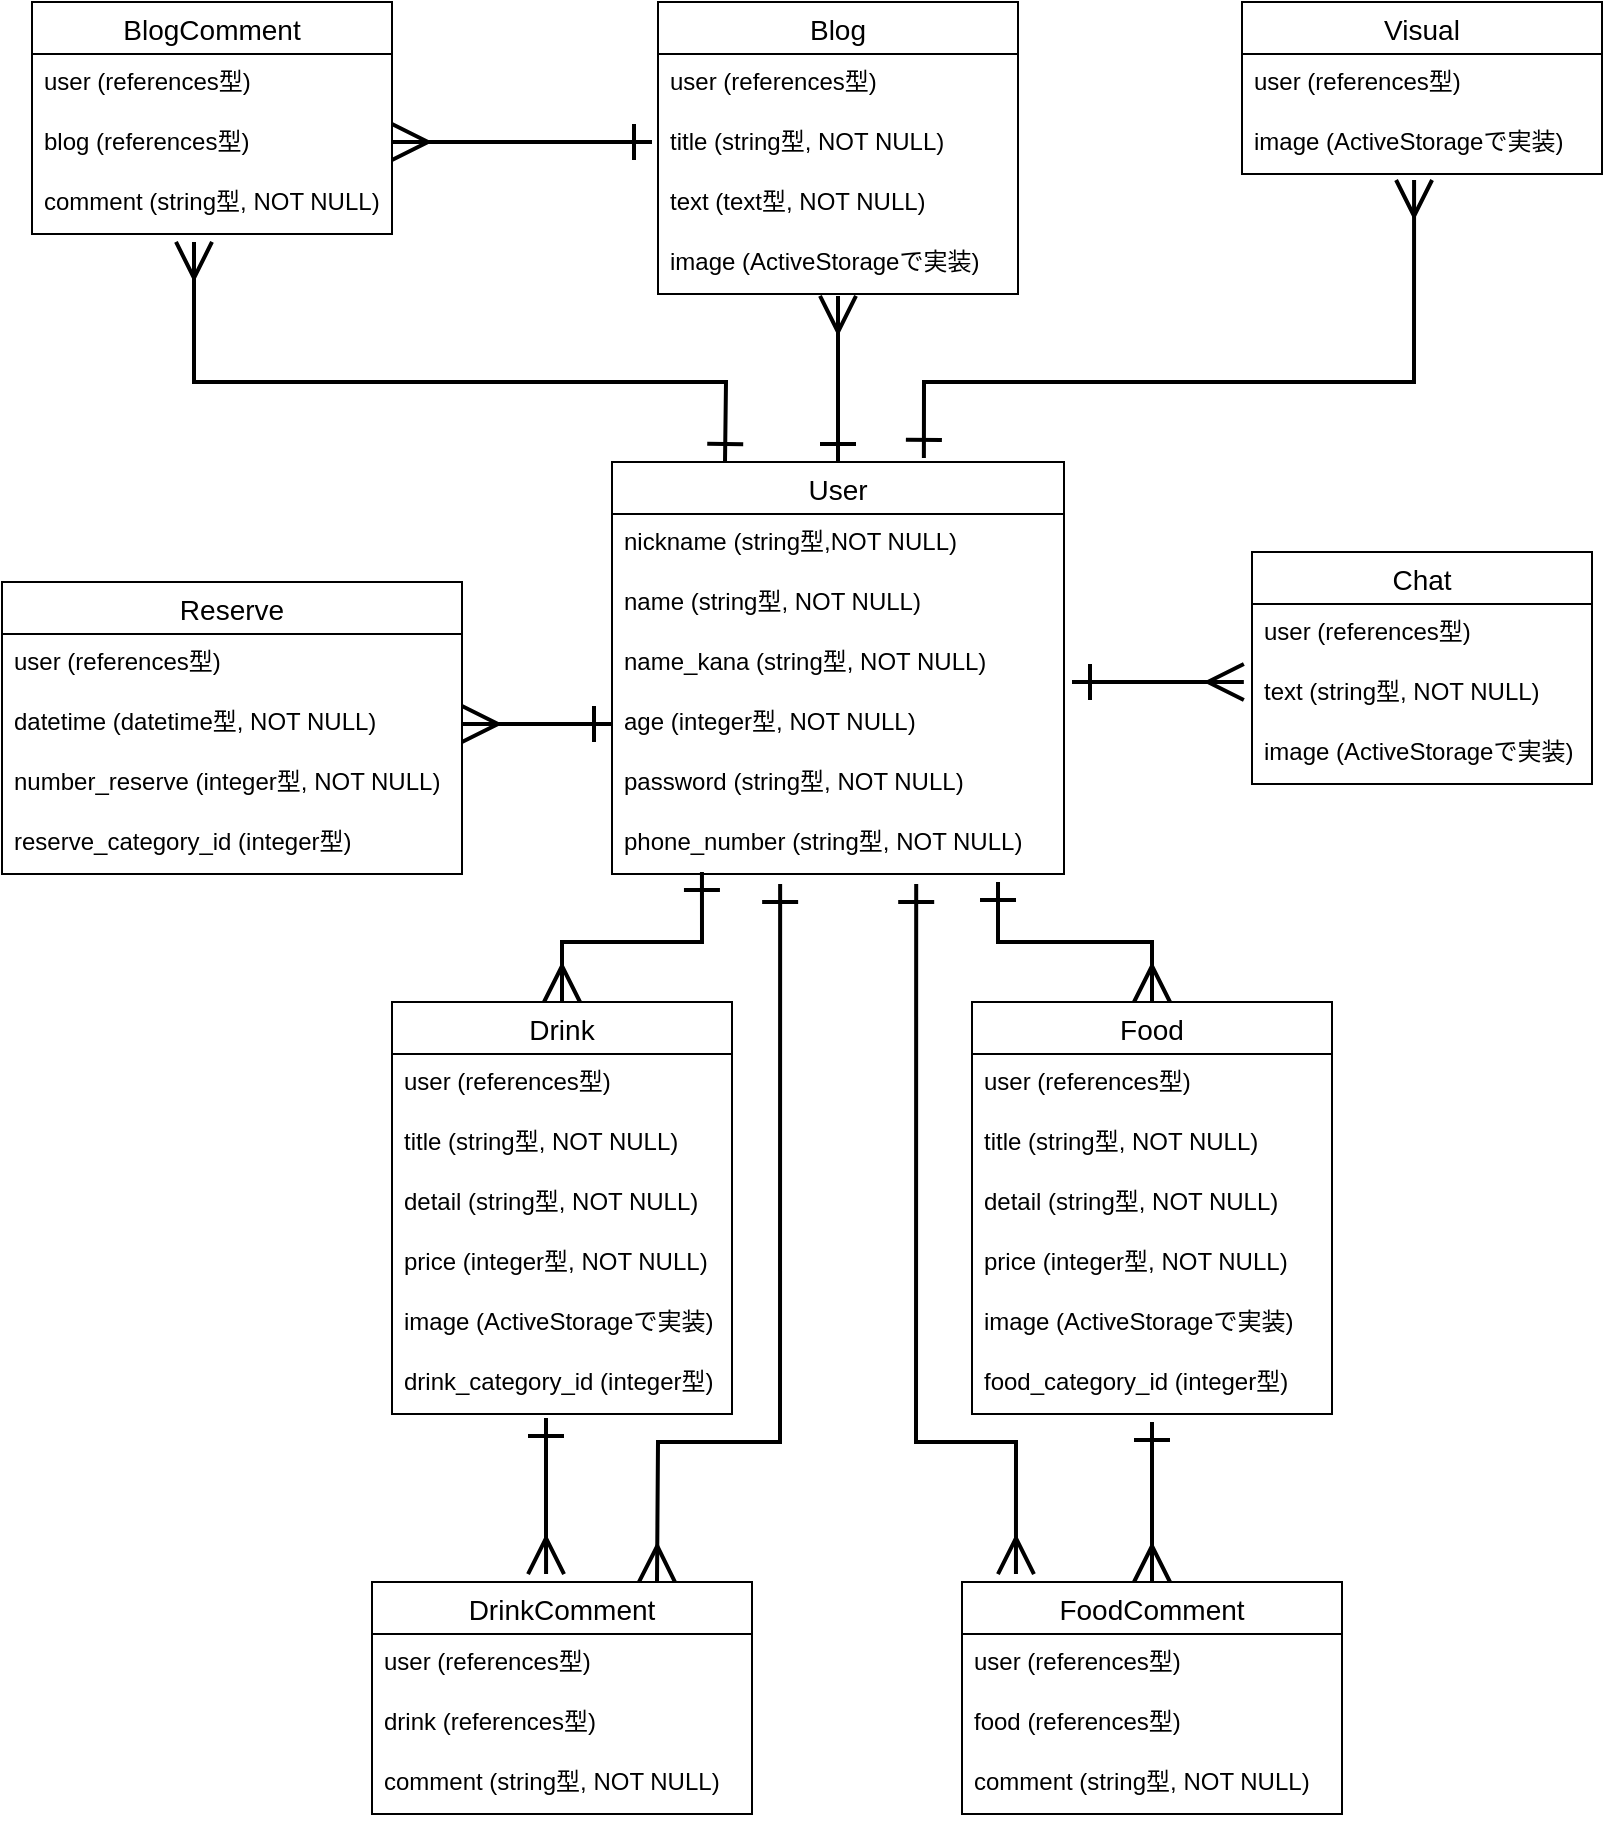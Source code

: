 <mxfile version="13.6.5">
    <diagram id="CpilJj3RYzd56m0Yym79" name="ページ1">
        <mxGraphModel dx="1378" dy="815" grid="1" gridSize="10" guides="1" tooltips="1" connect="1" arrows="1" fold="1" page="1" pageScale="1" pageWidth="827" pageHeight="1169" math="0" shadow="0">
            <root>
                <mxCell id="0"/>
                <mxCell id="1" parent="0"/>
                <mxCell id="2" value="User" style="swimlane;fontStyle=0;childLayout=stackLayout;horizontal=1;startSize=26;horizontalStack=0;resizeParent=1;resizeParentMax=0;resizeLast=0;collapsible=1;marginBottom=0;align=center;fontSize=14;" parent="1" vertex="1">
                    <mxGeometry x="320" y="390" width="226" height="206" as="geometry"/>
                </mxCell>
                <mxCell id="3" value="nickname (string型,NOT NULL)" style="text;strokeColor=none;fillColor=none;spacingLeft=4;spacingRight=4;overflow=hidden;rotatable=0;points=[[0,0.5],[1,0.5]];portConstraint=eastwest;fontSize=12;" parent="2" vertex="1">
                    <mxGeometry y="26" width="226" height="30" as="geometry"/>
                </mxCell>
                <mxCell id="4" value="name (string型, NOT NULL)" style="text;strokeColor=none;fillColor=none;spacingLeft=4;spacingRight=4;overflow=hidden;rotatable=0;points=[[0,0.5],[1,0.5]];portConstraint=eastwest;fontSize=12;" parent="2" vertex="1">
                    <mxGeometry y="56" width="226" height="30" as="geometry"/>
                </mxCell>
                <mxCell id="5" value="name_kana (string型, NOT NULL)" style="text;strokeColor=none;fillColor=none;spacingLeft=4;spacingRight=4;overflow=hidden;rotatable=0;points=[[0,0.5],[1,0.5]];portConstraint=eastwest;fontSize=12;" parent="2" vertex="1">
                    <mxGeometry y="86" width="226" height="30" as="geometry"/>
                </mxCell>
                <mxCell id="7" value="age (integer型, NOT NULL)" style="text;strokeColor=none;fillColor=none;spacingLeft=4;spacingRight=4;overflow=hidden;rotatable=0;points=[[0,0.5],[1,0.5]];portConstraint=eastwest;fontSize=12;" parent="2" vertex="1">
                    <mxGeometry y="116" width="226" height="30" as="geometry"/>
                </mxCell>
                <mxCell id="93" value="" style="endArrow=ERone;html=1;rounded=0;strokeWidth=2;exitX=1;exitY=0.5;exitDx=0;exitDy=0;startArrow=ERmany;startFill=0;endFill=0;endSize=15;startSize=15;" parent="2" source="28" edge="1">
                    <mxGeometry relative="1" as="geometry">
                        <mxPoint x="-80" y="130.5" as="sourcePoint"/>
                        <mxPoint y="131" as="targetPoint"/>
                    </mxGeometry>
                </mxCell>
                <mxCell id="9" value="password (string型, NOT NULL)" style="text;strokeColor=none;fillColor=none;spacingLeft=4;spacingRight=4;overflow=hidden;rotatable=0;points=[[0,0.5],[1,0.5]];portConstraint=eastwest;fontSize=12;" parent="2" vertex="1">
                    <mxGeometry y="146" width="226" height="30" as="geometry"/>
                </mxCell>
                <mxCell id="10" value="phone_number (string型, NOT NULL)" style="text;strokeColor=none;fillColor=none;spacingLeft=4;spacingRight=4;overflow=hidden;rotatable=0;points=[[0,0.5],[1,0.5]];portConstraint=eastwest;fontSize=12;" parent="2" vertex="1">
                    <mxGeometry y="176" width="226" height="30" as="geometry"/>
                </mxCell>
                <mxCell id="59" value="Drink" style="swimlane;fontStyle=0;childLayout=stackLayout;horizontal=1;startSize=26;horizontalStack=0;resizeParent=1;resizeParentMax=0;resizeLast=0;collapsible=1;marginBottom=0;align=center;fontSize=14;" parent="1" vertex="1">
                    <mxGeometry x="210" y="660" width="170" height="206" as="geometry"/>
                </mxCell>
                <mxCell id="60" value="user (references型)" style="text;strokeColor=none;fillColor=none;spacingLeft=4;spacingRight=4;overflow=hidden;rotatable=0;points=[[0,0.5],[1,0.5]];portConstraint=eastwest;fontSize=12;" parent="59" vertex="1">
                    <mxGeometry y="26" width="170" height="30" as="geometry"/>
                </mxCell>
                <mxCell id="61" value="title (string型, NOT NULL)" style="text;strokeColor=none;fillColor=none;spacingLeft=4;spacingRight=4;overflow=hidden;rotatable=0;points=[[0,0.5],[1,0.5]];portConstraint=eastwest;fontSize=12;" parent="59" vertex="1">
                    <mxGeometry y="56" width="170" height="30" as="geometry"/>
                </mxCell>
                <mxCell id="62" value="detail (string型, NOT NULL)" style="text;strokeColor=none;fillColor=none;spacingLeft=4;spacingRight=4;overflow=hidden;rotatable=0;points=[[0,0.5],[1,0.5]];portConstraint=eastwest;fontSize=12;" parent="59" vertex="1">
                    <mxGeometry y="86" width="170" height="30" as="geometry"/>
                </mxCell>
                <mxCell id="63" value="price (integer型, NOT NULL)" style="text;strokeColor=none;fillColor=none;spacingLeft=4;spacingRight=4;overflow=hidden;rotatable=0;points=[[0,0.5],[1,0.5]];portConstraint=eastwest;fontSize=12;" parent="59" vertex="1">
                    <mxGeometry y="116" width="170" height="30" as="geometry"/>
                </mxCell>
                <mxCell id="64" value="image (ActiveStorageで実装)" style="text;strokeColor=none;fillColor=none;spacingLeft=4;spacingRight=4;overflow=hidden;rotatable=0;points=[[0,0.5],[1,0.5]];portConstraint=eastwest;fontSize=12;" parent="59" vertex="1">
                    <mxGeometry y="146" width="170" height="30" as="geometry"/>
                </mxCell>
                <mxCell id="124" value="drink_category_id (integer型)" style="text;strokeColor=none;fillColor=none;spacingLeft=4;spacingRight=4;overflow=hidden;rotatable=0;points=[[0,0.5],[1,0.5]];portConstraint=eastwest;fontSize=12;" vertex="1" parent="59">
                    <mxGeometry y="176" width="170" height="30" as="geometry"/>
                </mxCell>
                <mxCell id="49" value="Food" style="swimlane;fontStyle=0;childLayout=stackLayout;horizontal=1;startSize=26;horizontalStack=0;resizeParent=1;resizeParentMax=0;resizeLast=0;collapsible=1;marginBottom=0;align=center;fontSize=14;" parent="1" vertex="1">
                    <mxGeometry x="500" y="660" width="180" height="206" as="geometry"/>
                </mxCell>
                <mxCell id="50" value="user (references型)" style="text;strokeColor=none;fillColor=none;spacingLeft=4;spacingRight=4;overflow=hidden;rotatable=0;points=[[0,0.5],[1,0.5]];portConstraint=eastwest;fontSize=12;" parent="49" vertex="1">
                    <mxGeometry y="26" width="180" height="30" as="geometry"/>
                </mxCell>
                <mxCell id="51" value="title (string型, NOT NULL)" style="text;strokeColor=none;fillColor=none;spacingLeft=4;spacingRight=4;overflow=hidden;rotatable=0;points=[[0,0.5],[1,0.5]];portConstraint=eastwest;fontSize=12;" parent="49" vertex="1">
                    <mxGeometry y="56" width="180" height="30" as="geometry"/>
                </mxCell>
                <mxCell id="107" value="detail (string型, NOT NULL)" style="text;strokeColor=none;fillColor=none;spacingLeft=4;spacingRight=4;overflow=hidden;rotatable=0;points=[[0,0.5],[1,0.5]];portConstraint=eastwest;fontSize=12;" parent="49" vertex="1">
                    <mxGeometry y="86" width="180" height="30" as="geometry"/>
                </mxCell>
                <mxCell id="53" value="price (integer型, NOT NULL)" style="text;strokeColor=none;fillColor=none;spacingLeft=4;spacingRight=4;overflow=hidden;rotatable=0;points=[[0,0.5],[1,0.5]];portConstraint=eastwest;fontSize=12;" parent="49" vertex="1">
                    <mxGeometry y="116" width="180" height="30" as="geometry"/>
                </mxCell>
                <mxCell id="54" value="image (ActiveStorageで実装)" style="text;strokeColor=none;fillColor=none;spacingLeft=4;spacingRight=4;overflow=hidden;rotatable=0;points=[[0,0.5],[1,0.5]];portConstraint=eastwest;fontSize=12;" parent="49" vertex="1">
                    <mxGeometry y="146" width="180" height="30" as="geometry"/>
                </mxCell>
                <mxCell id="125" value="food_category_id (integer型)" style="text;strokeColor=none;fillColor=none;spacingLeft=4;spacingRight=4;overflow=hidden;rotatable=0;points=[[0,0.5],[1,0.5]];portConstraint=eastwest;fontSize=12;" vertex="1" parent="49">
                    <mxGeometry y="176" width="180" height="30" as="geometry"/>
                </mxCell>
                <mxCell id="45" value="BlogComment" style="swimlane;fontStyle=0;childLayout=stackLayout;horizontal=1;startSize=26;horizontalStack=0;resizeParent=1;resizeParentMax=0;resizeLast=0;collapsible=1;marginBottom=0;align=center;fontSize=14;" parent="1" vertex="1">
                    <mxGeometry x="30" y="160" width="180" height="116" as="geometry"/>
                </mxCell>
                <mxCell id="46" value="user (references型)" style="text;strokeColor=none;fillColor=none;spacingLeft=4;spacingRight=4;overflow=hidden;rotatable=0;points=[[0,0.5],[1,0.5]];portConstraint=eastwest;fontSize=12;" parent="45" vertex="1">
                    <mxGeometry y="26" width="180" height="30" as="geometry"/>
                </mxCell>
                <mxCell id="47" value="blog (references型)" style="text;strokeColor=none;fillColor=none;spacingLeft=4;spacingRight=4;overflow=hidden;rotatable=0;points=[[0,0.5],[1,0.5]];portConstraint=eastwest;fontSize=12;" parent="45" vertex="1">
                    <mxGeometry y="56" width="180" height="30" as="geometry"/>
                </mxCell>
                <mxCell id="48" value="comment (string型, NOT NULL)" style="text;strokeColor=none;fillColor=none;spacingLeft=4;spacingRight=4;overflow=hidden;rotatable=0;points=[[0,0.5],[1,0.5]];portConstraint=eastwest;fontSize=12;" parent="45" vertex="1">
                    <mxGeometry y="86" width="180" height="30" as="geometry"/>
                </mxCell>
                <mxCell id="30" value="Visual" style="swimlane;fontStyle=0;childLayout=stackLayout;horizontal=1;startSize=26;horizontalStack=0;resizeParent=1;resizeParentMax=0;resizeLast=0;collapsible=1;marginBottom=0;align=center;fontSize=14;" parent="1" vertex="1">
                    <mxGeometry x="635" y="160" width="180" height="86" as="geometry"/>
                </mxCell>
                <mxCell id="31" value="user (references型)" style="text;strokeColor=none;fillColor=none;spacingLeft=4;spacingRight=4;overflow=hidden;rotatable=0;points=[[0,0.5],[1,0.5]];portConstraint=eastwest;fontSize=12;" parent="30" vertex="1">
                    <mxGeometry y="26" width="180" height="30" as="geometry"/>
                </mxCell>
                <mxCell id="33" value="image (ActiveStorageで実装)" style="text;strokeColor=none;fillColor=none;spacingLeft=4;spacingRight=4;overflow=hidden;rotatable=0;points=[[0,0.5],[1,0.5]];portConstraint=eastwest;fontSize=12;" parent="30" vertex="1">
                    <mxGeometry y="56" width="180" height="30" as="geometry"/>
                </mxCell>
                <mxCell id="35" value="Blog" style="swimlane;fontStyle=0;childLayout=stackLayout;horizontal=1;startSize=26;horizontalStack=0;resizeParent=1;resizeParentMax=0;resizeLast=0;collapsible=1;marginBottom=0;align=center;fontSize=14;" parent="1" vertex="1">
                    <mxGeometry x="343" y="160" width="180" height="146" as="geometry"/>
                </mxCell>
                <mxCell id="36" value="user (references型)" style="text;strokeColor=none;fillColor=none;spacingLeft=4;spacingRight=4;overflow=hidden;rotatable=0;points=[[0,0.5],[1,0.5]];portConstraint=eastwest;fontSize=12;" parent="35" vertex="1">
                    <mxGeometry y="26" width="180" height="30" as="geometry"/>
                </mxCell>
                <mxCell id="90" value="title (string型, NOT NULL)" style="text;strokeColor=none;fillColor=none;spacingLeft=4;spacingRight=4;overflow=hidden;rotatable=0;points=[[0,0.5],[1,0.5]];portConstraint=eastwest;fontSize=12;" parent="35" vertex="1">
                    <mxGeometry y="56" width="180" height="30" as="geometry"/>
                </mxCell>
                <mxCell id="38" value="text (text型, NOT NULL)" style="text;strokeColor=none;fillColor=none;spacingLeft=4;spacingRight=4;overflow=hidden;rotatable=0;points=[[0,0.5],[1,0.5]];portConstraint=eastwest;fontSize=12;" parent="35" vertex="1">
                    <mxGeometry y="86" width="180" height="30" as="geometry"/>
                </mxCell>
                <mxCell id="39" value="image (ActiveStorageで実装)" style="text;strokeColor=none;fillColor=none;spacingLeft=4;spacingRight=4;overflow=hidden;rotatable=0;points=[[0,0.5],[1,0.5]];portConstraint=eastwest;fontSize=12;" parent="35" vertex="1">
                    <mxGeometry y="116" width="180" height="30" as="geometry"/>
                </mxCell>
                <mxCell id="41" value="Chat" style="swimlane;fontStyle=0;childLayout=stackLayout;horizontal=1;startSize=26;horizontalStack=0;resizeParent=1;resizeParentMax=0;resizeLast=0;collapsible=1;marginBottom=0;align=center;fontSize=14;" parent="1" vertex="1">
                    <mxGeometry x="640" y="435" width="170" height="116" as="geometry"/>
                </mxCell>
                <mxCell id="42" value="user (references型)" style="text;strokeColor=none;fillColor=none;spacingLeft=4;spacingRight=4;overflow=hidden;rotatable=0;points=[[0,0.5],[1,0.5]];portConstraint=eastwest;fontSize=12;" parent="41" vertex="1">
                    <mxGeometry y="26" width="170" height="30" as="geometry"/>
                </mxCell>
                <mxCell id="76" value="" style="endArrow=ERmany;html=1;rounded=0;strokeWidth=2;entryX=-0.024;entryY=0.3;entryDx=0;entryDy=0;entryPerimeter=0;startArrow=ERone;startFill=0;endFill=0;endSize=15;startSize=15;" parent="41" target="43" edge="1">
                    <mxGeometry relative="1" as="geometry">
                        <mxPoint x="-90" y="65" as="sourcePoint"/>
                        <mxPoint x="70" y="65" as="targetPoint"/>
                    </mxGeometry>
                </mxCell>
                <mxCell id="43" value="text (string型, NOT NULL)" style="text;strokeColor=none;fillColor=none;spacingLeft=4;spacingRight=4;overflow=hidden;rotatable=0;points=[[0,0.5],[1,0.5]];portConstraint=eastwest;fontSize=12;" parent="41" vertex="1">
                    <mxGeometry y="56" width="170" height="30" as="geometry"/>
                </mxCell>
                <mxCell id="44" value="image (ActiveStorageで実装)" style="text;strokeColor=none;fillColor=none;spacingLeft=4;spacingRight=4;overflow=hidden;rotatable=0;points=[[0,0.5],[1,0.5]];portConstraint=eastwest;fontSize=12;" parent="41" vertex="1">
                    <mxGeometry y="86" width="170" height="30" as="geometry"/>
                </mxCell>
                <mxCell id="26" value="Reserve" style="swimlane;fontStyle=0;childLayout=stackLayout;horizontal=1;startSize=26;horizontalStack=0;resizeParent=1;resizeParentMax=0;resizeLast=0;collapsible=1;marginBottom=0;align=center;fontSize=14;" parent="1" vertex="1">
                    <mxGeometry x="15" y="450" width="230" height="146" as="geometry"/>
                </mxCell>
                <mxCell id="27" value="user (references型)" style="text;strokeColor=none;fillColor=none;spacingLeft=4;spacingRight=4;overflow=hidden;rotatable=0;points=[[0,0.5],[1,0.5]];portConstraint=eastwest;fontSize=12;" parent="26" vertex="1">
                    <mxGeometry y="26" width="230" height="30" as="geometry"/>
                </mxCell>
                <mxCell id="28" value="datetime (datetime型, NOT NULL)" style="text;strokeColor=none;fillColor=none;spacingLeft=4;spacingRight=4;overflow=hidden;rotatable=0;points=[[0,0.5],[1,0.5]];portConstraint=eastwest;fontSize=12;" parent="26" vertex="1">
                    <mxGeometry y="56" width="230" height="30" as="geometry"/>
                </mxCell>
                <mxCell id="126" value="number_reserve (integer型, NOT NULL)" style="text;strokeColor=none;fillColor=none;spacingLeft=4;spacingRight=4;overflow=hidden;rotatable=0;points=[[0,0.5],[1,0.5]];portConstraint=eastwest;fontSize=12;" vertex="1" parent="26">
                    <mxGeometry y="86" width="230" height="30" as="geometry"/>
                </mxCell>
                <mxCell id="29" value="reserve_category_id (integer型)" style="text;strokeColor=none;fillColor=none;spacingLeft=4;spacingRight=4;overflow=hidden;rotatable=0;points=[[0,0.5],[1,0.5]];portConstraint=eastwest;fontSize=12;" parent="26" vertex="1">
                    <mxGeometry y="116" width="230" height="30" as="geometry"/>
                </mxCell>
                <mxCell id="74" value="" style="endArrow=ERmany;html=1;rounded=0;exitX=0.5;exitY=0;exitDx=0;exitDy=0;entryX=0.5;entryY=1.033;entryDx=0;entryDy=0;entryPerimeter=0;startArrow=ERone;startFill=0;endFill=0;endSize=15;startSize=15;strokeWidth=2;" parent="1" source="2" target="39" edge="1">
                    <mxGeometry relative="1" as="geometry">
                        <mxPoint x="330" y="310" as="sourcePoint"/>
                        <mxPoint x="490" y="310" as="targetPoint"/>
                    </mxGeometry>
                </mxCell>
                <mxCell id="78" value="" style="endArrow=ERmany;html=1;rounded=0;strokeWidth=2;exitX=0.69;exitY=-0.01;exitDx=0;exitDy=0;exitPerimeter=0;entryX=0.478;entryY=1.1;entryDx=0;entryDy=0;entryPerimeter=0;startArrow=ERone;startFill=0;endFill=0;endSize=15;startSize=15;" parent="1" source="2" target="33" edge="1">
                    <mxGeometry relative="1" as="geometry">
                        <mxPoint x="480" y="370" as="sourcePoint"/>
                        <mxPoint x="476" y="360" as="targetPoint"/>
                        <Array as="points">
                            <mxPoint x="476" y="350"/>
                            <mxPoint x="721" y="350"/>
                        </Array>
                    </mxGeometry>
                </mxCell>
                <mxCell id="91" value="" style="endArrow=ERone;html=1;rounded=0;strokeWidth=2;startArrow=ERmany;startFill=0;endFill=0;endSize=15;startSize=15;" parent="1" edge="1">
                    <mxGeometry relative="1" as="geometry">
                        <mxPoint x="210" y="230" as="sourcePoint"/>
                        <mxPoint x="340" y="230" as="targetPoint"/>
                    </mxGeometry>
                </mxCell>
                <mxCell id="95" value="" style="endArrow=ERone;html=1;rounded=0;strokeWidth=2;entryX=0.25;entryY=0;entryDx=0;entryDy=0;exitX=0.45;exitY=1.133;exitDx=0;exitDy=0;exitPerimeter=0;startArrow=ERmany;startFill=0;endFill=0;endSize=15;startSize=15;" parent="1" source="48" target="2" edge="1">
                    <mxGeometry relative="1" as="geometry">
                        <mxPoint x="110" y="370" as="sourcePoint"/>
                        <mxPoint x="270" y="370" as="targetPoint"/>
                        <Array as="points">
                            <mxPoint x="111" y="350"/>
                            <mxPoint x="377" y="350"/>
                        </Array>
                    </mxGeometry>
                </mxCell>
                <mxCell id="97" value="" style="endArrow=ERmany;html=1;rounded=0;strokeWidth=2;entryX=0.5;entryY=0;entryDx=0;entryDy=0;exitX=0.199;exitY=0.967;exitDx=0;exitDy=0;exitPerimeter=0;startArrow=ERone;startFill=0;endFill=0;endSize=15;startSize=15;" parent="1" source="10" target="59" edge="1">
                    <mxGeometry relative="1" as="geometry">
                        <mxPoint x="230" y="610" as="sourcePoint"/>
                        <mxPoint x="390" y="610" as="targetPoint"/>
                        <Array as="points">
                            <mxPoint x="365" y="630"/>
                            <mxPoint x="295" y="630"/>
                        </Array>
                    </mxGeometry>
                </mxCell>
                <mxCell id="99" value="" style="endArrow=ERmany;html=1;rounded=0;strokeWidth=2;exitX=0.854;exitY=1.133;exitDx=0;exitDy=0;exitPerimeter=0;entryX=0.5;entryY=0;entryDx=0;entryDy=0;startArrow=ERone;startFill=0;endFill=0;endSize=15;startSize=15;" parent="1" source="10" target="49" edge="1">
                    <mxGeometry relative="1" as="geometry">
                        <mxPoint x="330" y="760" as="sourcePoint"/>
                        <mxPoint x="490" y="760" as="targetPoint"/>
                        <Array as="points">
                            <mxPoint x="513" y="630"/>
                            <mxPoint x="590" y="630"/>
                        </Array>
                    </mxGeometry>
                </mxCell>
                <mxCell id="105" value="" style="endArrow=ERone;html=1;rounded=0;strokeWidth=2;exitX=0.5;exitY=0;exitDx=0;exitDy=0;startArrow=ERmany;startFill=0;endFill=0;endSize=15;startSize=15;" parent="1" source="55" edge="1">
                    <mxGeometry relative="1" as="geometry">
                        <mxPoint x="330" y="760" as="sourcePoint"/>
                        <mxPoint x="590" y="870" as="targetPoint"/>
                    </mxGeometry>
                </mxCell>
                <mxCell id="108" value="" style="endArrow=ERmany;html=1;rounded=0;strokeWidth=2;startArrow=ERone;startFill=0;endFill=0;endSize=15;startSize=15;entryX=0.458;entryY=-0.034;entryDx=0;entryDy=0;entryPerimeter=0;" parent="1" edge="1" target="66">
                    <mxGeometry relative="1" as="geometry">
                        <mxPoint x="287" y="868" as="sourcePoint"/>
                        <mxPoint x="289" y="928" as="targetPoint"/>
                    </mxGeometry>
                </mxCell>
                <mxCell id="110" value="" style="endArrow=ERmany;html=1;rounded=0;strokeWidth=2;exitX=0.372;exitY=1.167;exitDx=0;exitDy=0;exitPerimeter=0;entryX=0.75;entryY=0;entryDx=0;entryDy=0;startArrow=ERone;startFill=0;endFill=0;endSize=15;startSize=15;" parent="1" source="10" target="66" edge="1">
                    <mxGeometry relative="1" as="geometry">
                        <mxPoint x="330" y="880" as="sourcePoint"/>
                        <mxPoint x="490" y="880" as="targetPoint"/>
                        <Array as="points">
                            <mxPoint x="404" y="880"/>
                            <mxPoint x="343" y="880"/>
                        </Array>
                    </mxGeometry>
                </mxCell>
                <mxCell id="112" value="" style="endArrow=ERmany;html=1;rounded=0;strokeWidth=2;exitX=0.673;exitY=1.167;exitDx=0;exitDy=0;exitPerimeter=0;entryX=0.142;entryY=-0.034;entryDx=0;entryDy=0;entryPerimeter=0;startArrow=ERone;startFill=0;endFill=0;endSize=15;startSize=15;" parent="1" source="10" target="55" edge="1">
                    <mxGeometry relative="1" as="geometry">
                        <mxPoint x="330" y="880" as="sourcePoint"/>
                        <mxPoint x="490" y="880" as="targetPoint"/>
                        <Array as="points">
                            <mxPoint x="472" y="880"/>
                            <mxPoint x="522" y="880"/>
                        </Array>
                    </mxGeometry>
                </mxCell>
                <mxCell id="66" value="DrinkComment" style="swimlane;fontStyle=0;childLayout=stackLayout;horizontal=1;startSize=26;horizontalStack=0;resizeParent=1;resizeParentMax=0;resizeLast=0;collapsible=1;marginBottom=0;align=center;fontSize=14;" parent="1" vertex="1">
                    <mxGeometry x="200" y="950" width="190" height="116" as="geometry"/>
                </mxCell>
                <mxCell id="67" value="user (references型)" style="text;strokeColor=none;fillColor=none;spacingLeft=4;spacingRight=4;overflow=hidden;rotatable=0;points=[[0,0.5],[1,0.5]];portConstraint=eastwest;fontSize=12;" parent="66" vertex="1">
                    <mxGeometry y="26" width="190" height="30" as="geometry"/>
                </mxCell>
                <mxCell id="68" value="drink (references型)" style="text;strokeColor=none;fillColor=none;spacingLeft=4;spacingRight=4;overflow=hidden;rotatable=0;points=[[0,0.5],[1,0.5]];portConstraint=eastwest;fontSize=12;" parent="66" vertex="1">
                    <mxGeometry y="56" width="190" height="30" as="geometry"/>
                </mxCell>
                <mxCell id="69" value="comment (string型, NOT NULL)" style="text;strokeColor=none;fillColor=none;spacingLeft=4;spacingRight=4;overflow=hidden;rotatable=0;points=[[0,0.5],[1,0.5]];portConstraint=eastwest;fontSize=12;" parent="66" vertex="1">
                    <mxGeometry y="86" width="190" height="30" as="geometry"/>
                </mxCell>
                <mxCell id="55" value="FoodComment" style="swimlane;fontStyle=0;childLayout=stackLayout;horizontal=1;startSize=26;horizontalStack=0;resizeParent=1;resizeParentMax=0;resizeLast=0;collapsible=1;marginBottom=0;align=center;fontSize=14;" parent="1" vertex="1">
                    <mxGeometry x="495" y="950" width="190" height="116" as="geometry"/>
                </mxCell>
                <mxCell id="56" value="user (references型)" style="text;strokeColor=none;fillColor=none;spacingLeft=4;spacingRight=4;overflow=hidden;rotatable=0;points=[[0,0.5],[1,0.5]];portConstraint=eastwest;fontSize=12;" parent="55" vertex="1">
                    <mxGeometry y="26" width="190" height="30" as="geometry"/>
                </mxCell>
                <mxCell id="57" value="food (references型)" style="text;strokeColor=none;fillColor=none;spacingLeft=4;spacingRight=4;overflow=hidden;rotatable=0;points=[[0,0.5],[1,0.5]];portConstraint=eastwest;fontSize=12;" parent="55" vertex="1">
                    <mxGeometry y="56" width="190" height="30" as="geometry"/>
                </mxCell>
                <mxCell id="58" value="comment (string型, NOT NULL)" style="text;strokeColor=none;fillColor=none;spacingLeft=4;spacingRight=4;overflow=hidden;rotatable=0;points=[[0,0.5],[1,0.5]];portConstraint=eastwest;fontSize=12;" parent="55" vertex="1">
                    <mxGeometry y="86" width="190" height="30" as="geometry"/>
                </mxCell>
            </root>
        </mxGraphModel>
    </diagram>
</mxfile>